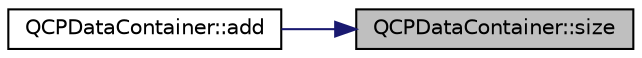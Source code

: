 digraph "QCPDataContainer::size"
{
 // LATEX_PDF_SIZE
  edge [fontname="Helvetica",fontsize="10",labelfontname="Helvetica",labelfontsize="10"];
  node [fontname="Helvetica",fontsize="10",shape=record];
  rankdir="RL";
  Node1 [label="QCPDataContainer::size",height=0.2,width=0.4,color="black", fillcolor="grey75", style="filled", fontcolor="black",tooltip=" "];
  Node1 -> Node2 [dir="back",color="midnightblue",fontsize="10",style="solid",fontname="Helvetica"];
  Node2 [label="QCPDataContainer::add",height=0.2,width=0.4,color="black", fillcolor="white", style="filled",URL="$classQCPDataContainer.html#a42b98bd994307ccd163a43d576f91ad9",tooltip=" "];
}

